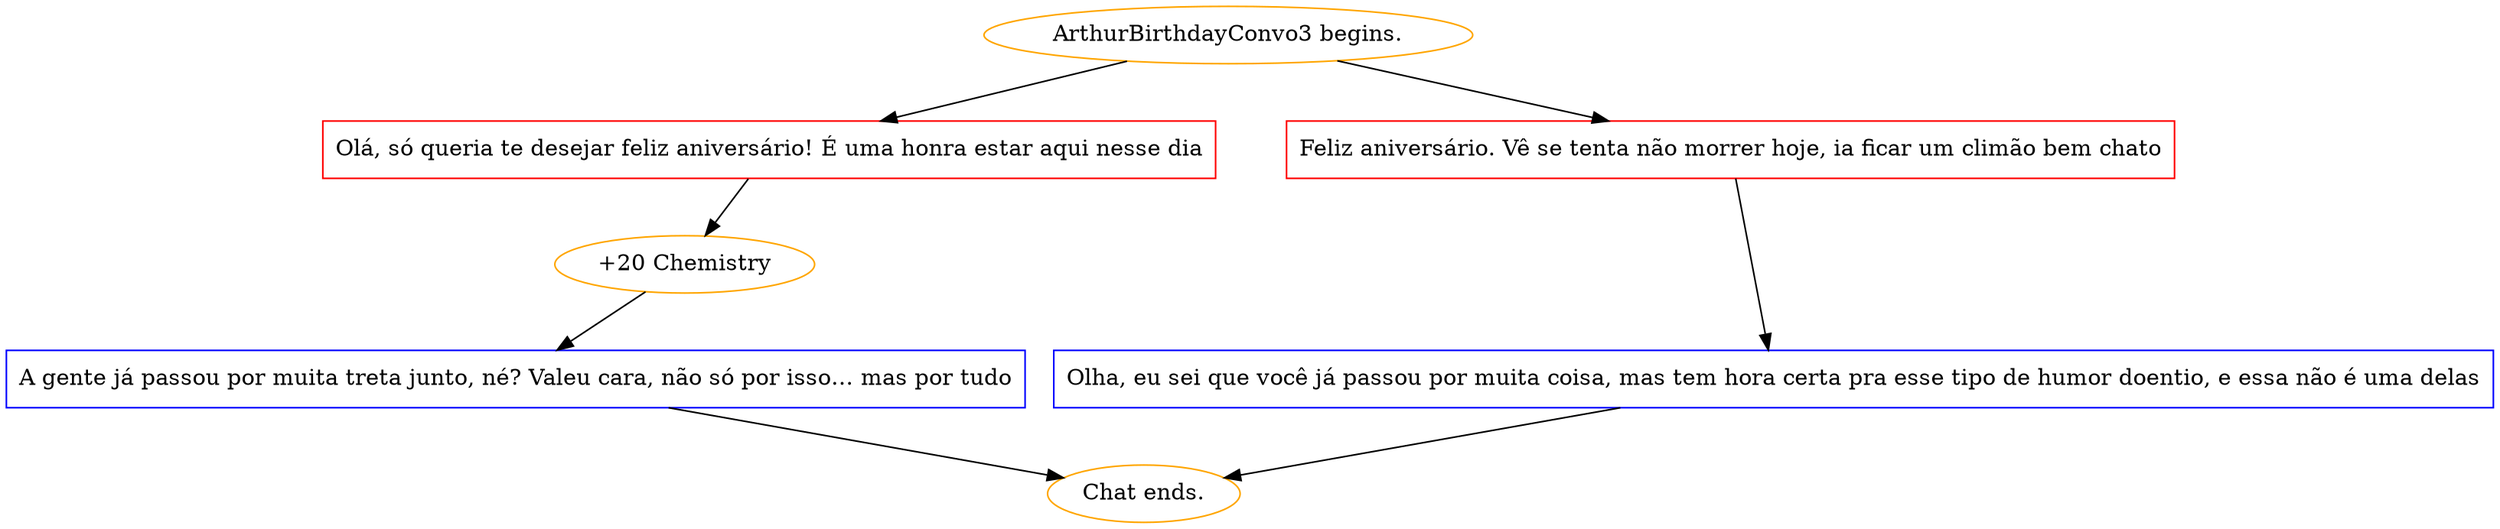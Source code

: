 digraph {
	"ArthurBirthdayConvo3 begins." [color=orange];
		"ArthurBirthdayConvo3 begins." -> j3643108993;
		"ArthurBirthdayConvo3 begins." -> j4292746578;
	j3643108993 [label="Olá, só queria te desejar feliz aniversário! É uma honra estar aqui nesse dia",shape=box,color=red];
		j3643108993 -> j153684184;
	j4292746578 [label="Feliz aniversário. Vê se tenta não morrer hoje, ia ficar um climão bem chato",shape=box,color=red];
		j4292746578 -> j3058061706;
	j153684184 [label="+20 Chemistry",color=orange];
		j153684184 -> j837518490;
	j3058061706 [label="Olha, eu sei que você já passou por muita coisa, mas tem hora certa pra esse tipo de humor doentio, e essa não é uma delas",shape=box,color=blue];
		j3058061706 -> "Chat ends.";
	j837518490 [label="A gente já passou por muita treta junto, né? Valeu cara, não só por isso… mas por tudo",shape=box,color=blue];
		j837518490 -> "Chat ends.";
	"Chat ends." [color=orange];
}
